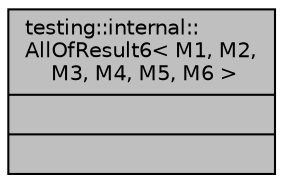 digraph "testing::internal::AllOfResult6&lt; M1, M2, M3, M4, M5, M6 &gt;"
{
  edge [fontname="Helvetica",fontsize="10",labelfontname="Helvetica",labelfontsize="10"];
  node [fontname="Helvetica",fontsize="10",shape=record];
  Node1 [label="{testing::internal::\lAllOfResult6\< M1, M2,\l M3, M4, M5, M6 \>\n||}",height=0.2,width=0.4,color="black", fillcolor="grey75", style="filled", fontcolor="black"];
}
